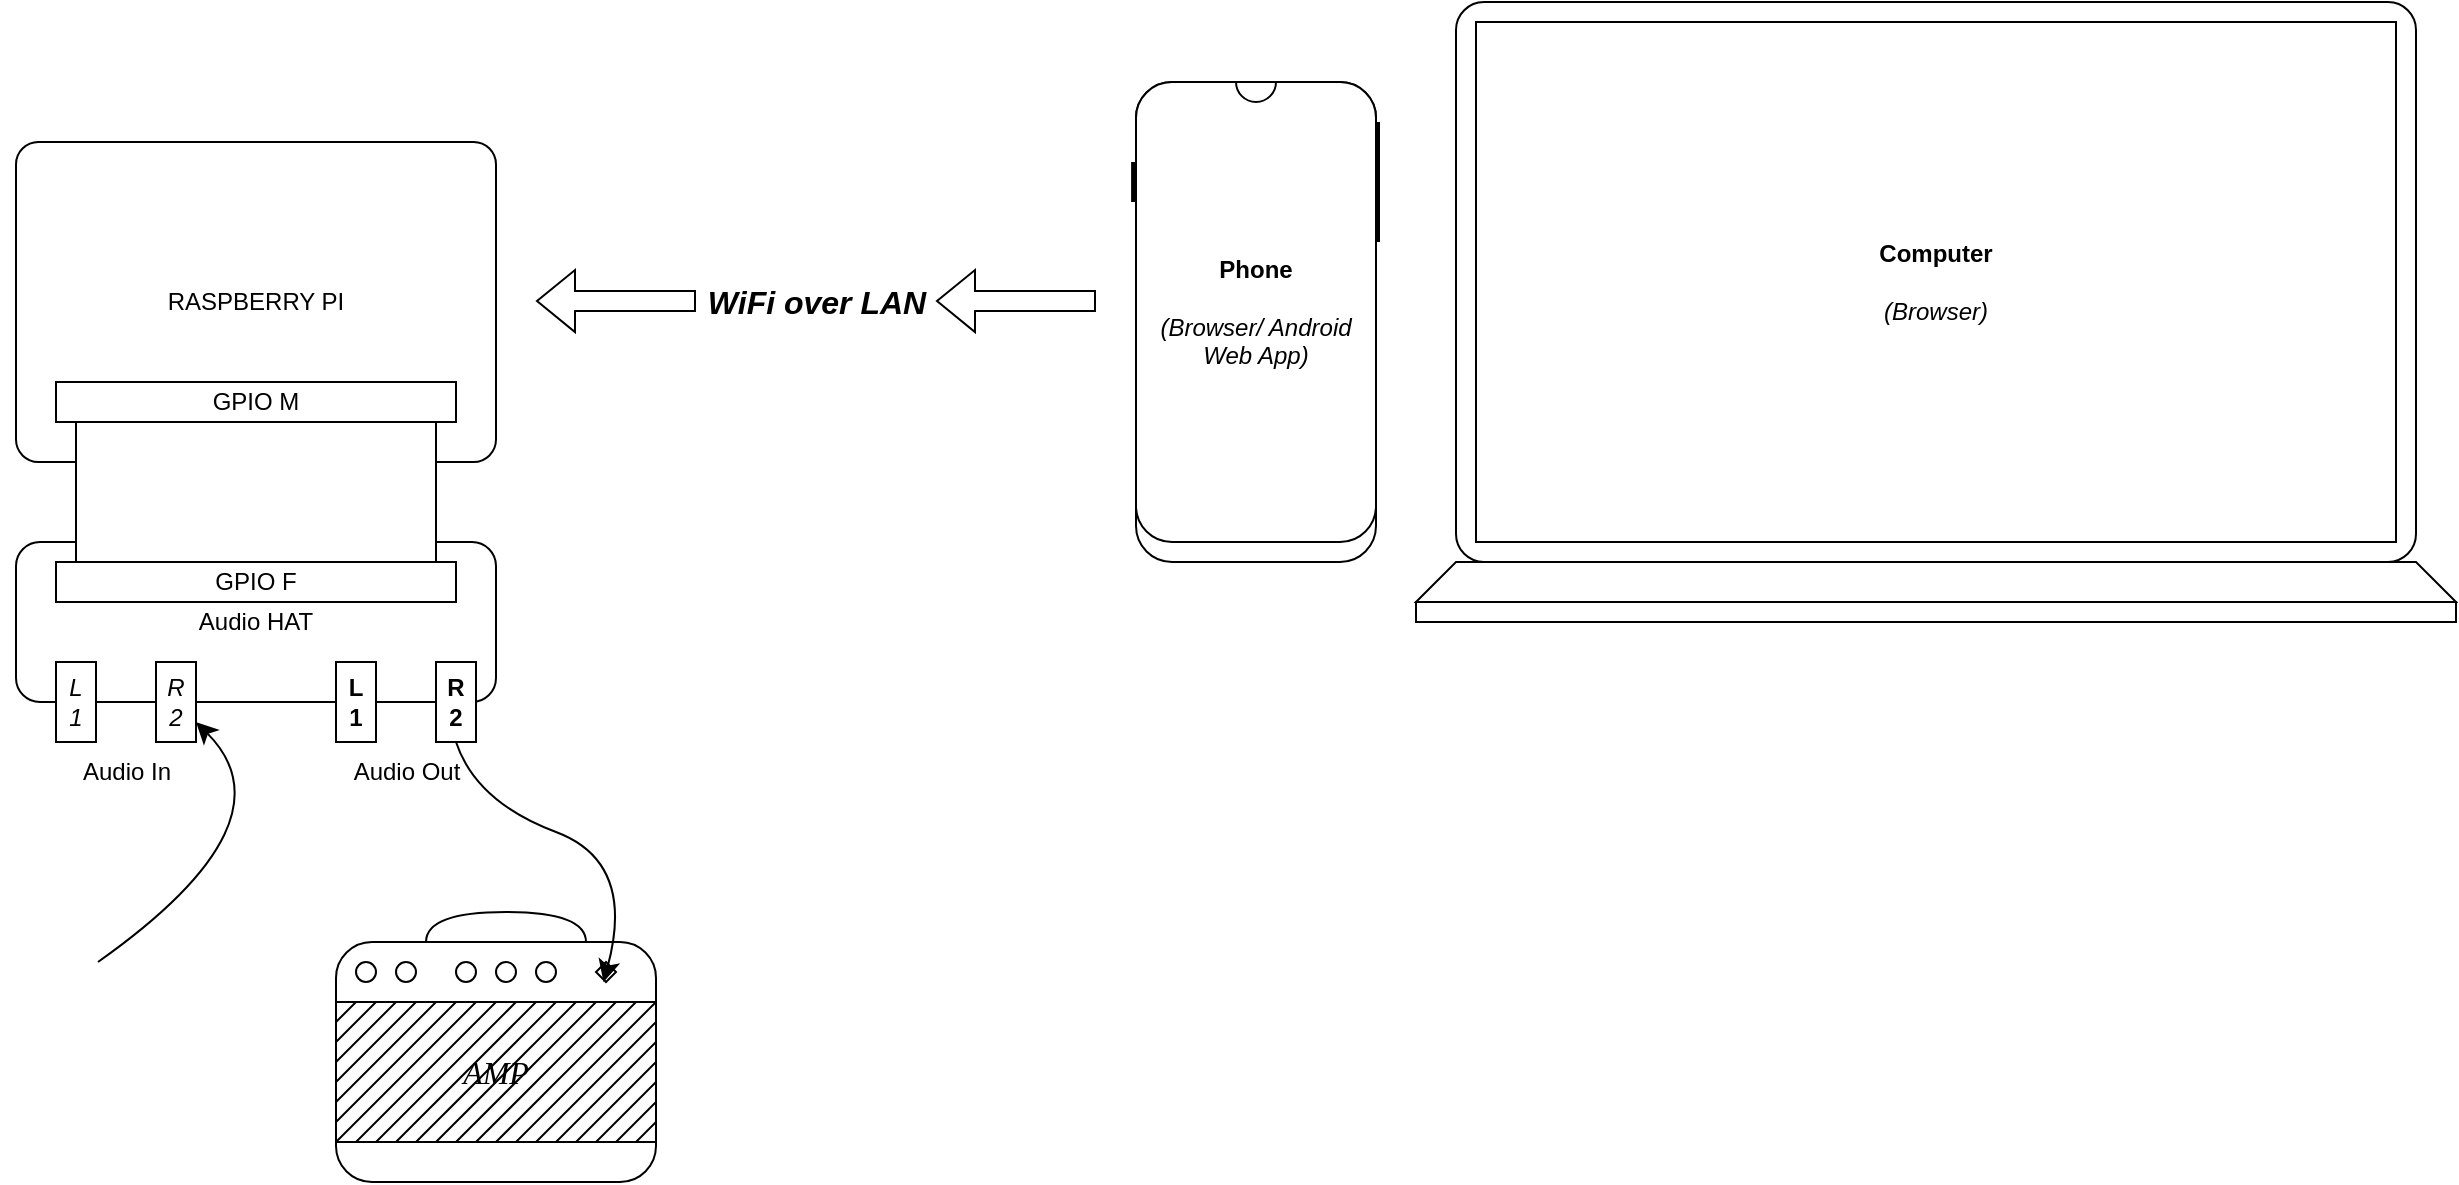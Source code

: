 <mxfile version="21.5.0" type="github">
  <diagram name="Page-1" id="JNGjLCjltGnPscHKivgy">
    <mxGraphModel dx="800" dy="514" grid="1" gridSize="10" guides="1" tooltips="1" connect="1" arrows="1" fold="1" page="1" pageScale="1" pageWidth="100000" pageHeight="100000" math="0" shadow="0">
      <root>
        <mxCell id="0" />
        <mxCell id="1" parent="0" />
        <mxCell id="tTFMm2PpBR3jiCBRk4-_-152" value="RASPBERRY PI" style="rounded=1;whiteSpace=wrap;html=1;arcSize=7;" parent="1" vertex="1">
          <mxGeometry x="9200" y="6080" width="240" height="160" as="geometry" />
        </mxCell>
        <mxCell id="tTFMm2PpBR3jiCBRk4-_-153" value="GPIO M" style="rounded=0;whiteSpace=wrap;html=1;" parent="1" vertex="1">
          <mxGeometry x="9220" y="6200" width="200" height="20" as="geometry" />
        </mxCell>
        <mxCell id="tTFMm2PpBR3jiCBRk4-_-159" value="Audio HAT" style="rounded=1;whiteSpace=wrap;html=1;" parent="1" vertex="1">
          <mxGeometry x="9200" y="6280" width="240" height="80" as="geometry" />
        </mxCell>
        <mxCell id="tTFMm2PpBR3jiCBRk4-_-160" value="GPIO F" style="rounded=0;whiteSpace=wrap;html=1;" parent="1" vertex="1">
          <mxGeometry x="9220" y="6290" width="200" height="20" as="geometry" />
        </mxCell>
        <mxCell id="tTFMm2PpBR3jiCBRk4-_-161" value="" style="rounded=0;whiteSpace=wrap;html=1;" parent="1" vertex="1">
          <mxGeometry x="9230" y="6220" width="180" height="70" as="geometry" />
        </mxCell>
        <mxCell id="tTFMm2PpBR3jiCBRk4-_-176" value="" style="group" parent="1" vertex="1" connectable="0">
          <mxGeometry x="9759.55" y="6050" width="120.45" height="240" as="geometry" />
        </mxCell>
        <mxCell id="tTFMm2PpBR3jiCBRk4-_-167" value="" style="endArrow=none;html=1;rounded=0;strokeWidth=4;" parent="tTFMm2PpBR3jiCBRk4-_-176" edge="1">
          <mxGeometry width="50" height="50" relative="1" as="geometry">
            <mxPoint y="60" as="sourcePoint" />
            <mxPoint y="40" as="targetPoint" />
          </mxGeometry>
        </mxCell>
        <mxCell id="tTFMm2PpBR3jiCBRk4-_-168" value="" style="endArrow=none;html=1;rounded=0;strokeWidth=4;" parent="tTFMm2PpBR3jiCBRk4-_-176" edge="1">
          <mxGeometry width="50" height="50" relative="1" as="geometry">
            <mxPoint x="120.45" y="50" as="sourcePoint" />
            <mxPoint x="120.45" y="20" as="targetPoint" />
          </mxGeometry>
        </mxCell>
        <mxCell id="tTFMm2PpBR3jiCBRk4-_-171" value="" style="endArrow=none;html=1;rounded=0;strokeWidth=4;" parent="tTFMm2PpBR3jiCBRk4-_-176" edge="1">
          <mxGeometry width="50" height="50" relative="1" as="geometry">
            <mxPoint x="120.45" y="80" as="sourcePoint" />
            <mxPoint x="120.45" y="50" as="targetPoint" />
          </mxGeometry>
        </mxCell>
        <mxCell id="tTFMm2PpBR3jiCBRk4-_-169" value="" style="rounded=1;whiteSpace=wrap;html=1;" parent="tTFMm2PpBR3jiCBRk4-_-176" vertex="1">
          <mxGeometry x="0.45" width="120" height="240" as="geometry" />
        </mxCell>
        <mxCell id="tTFMm2PpBR3jiCBRk4-_-170" value="&lt;b&gt;Phone&lt;br&gt;&lt;/b&gt;&lt;br&gt;&lt;i&gt;(Browser/ Android Web App)&lt;/i&gt;" style="rounded=1;whiteSpace=wrap;html=1;" parent="tTFMm2PpBR3jiCBRk4-_-176" vertex="1">
          <mxGeometry x="0.45" width="120" height="230" as="geometry" />
        </mxCell>
        <mxCell id="tTFMm2PpBR3jiCBRk4-_-175" value="" style="verticalLabelPosition=bottom;verticalAlign=top;html=1;shape=mxgraph.basic.half_circle" parent="tTFMm2PpBR3jiCBRk4-_-176" vertex="1">
          <mxGeometry x="50.45" width="20" height="10" as="geometry" />
        </mxCell>
        <mxCell id="tTFMm2PpBR3jiCBRk4-_-177" value="" style="rounded=1;whiteSpace=wrap;html=1;arcSize=5;" parent="1" vertex="1">
          <mxGeometry x="9920" y="6010" width="480" height="280" as="geometry" />
        </mxCell>
        <mxCell id="tTFMm2PpBR3jiCBRk4-_-178" value="&lt;b&gt;Computer&lt;/b&gt;&lt;br&gt;&lt;i&gt;&lt;br&gt;(Browser)&lt;/i&gt;" style="rounded=0;whiteSpace=wrap;html=1;" parent="1" vertex="1">
          <mxGeometry x="9930" y="6020" width="460" height="260" as="geometry" />
        </mxCell>
        <mxCell id="tTFMm2PpBR3jiCBRk4-_-179" value="" style="shape=flexArrow;endArrow=classic;html=1;rounded=0;" parent="1" edge="1">
          <mxGeometry width="50" height="50" relative="1" as="geometry">
            <mxPoint x="9740" y="6159.52" as="sourcePoint" />
            <mxPoint x="9660" y="6159.52" as="targetPoint" />
          </mxGeometry>
        </mxCell>
        <mxCell id="tTFMm2PpBR3jiCBRk4-_-180" value="" style="shape=trapezoid;perimeter=trapezoidPerimeter;whiteSpace=wrap;html=1;fixedSize=1;size=20;" parent="1" vertex="1">
          <mxGeometry x="9900" y="6290" width="520" height="20" as="geometry" />
        </mxCell>
        <mxCell id="tTFMm2PpBR3jiCBRk4-_-183" value="" style="rounded=0;whiteSpace=wrap;html=1;" parent="1" vertex="1">
          <mxGeometry x="9900" y="6310" width="520" height="10" as="geometry" />
        </mxCell>
        <mxCell id="tTFMm2PpBR3jiCBRk4-_-184" value="R&lt;br&gt;2" style="rounded=0;whiteSpace=wrap;html=1;fontStyle=2" parent="1" vertex="1">
          <mxGeometry x="9270" y="6340" width="20" height="40" as="geometry" />
        </mxCell>
        <mxCell id="tTFMm2PpBR3jiCBRk4-_-185" value="L&lt;br&gt;1" style="rounded=0;whiteSpace=wrap;html=1;fontStyle=2" parent="1" vertex="1">
          <mxGeometry x="9220" y="6340" width="20" height="40" as="geometry" />
        </mxCell>
        <mxCell id="tTFMm2PpBR3jiCBRk4-_-187" value="" style="shape=flexArrow;endArrow=classic;html=1;rounded=0;" parent="1" edge="1">
          <mxGeometry width="50" height="50" relative="1" as="geometry">
            <mxPoint x="9540" y="6159.52" as="sourcePoint" />
            <mxPoint x="9460" y="6159.52" as="targetPoint" />
          </mxGeometry>
        </mxCell>
        <mxCell id="tTFMm2PpBR3jiCBRk4-_-191" value="Audio In" style="text;html=1;align=center;verticalAlign=middle;resizable=0;points=[];autosize=1;strokeColor=none;fillColor=none;" parent="1" vertex="1">
          <mxGeometry x="9220" y="6380" width="70" height="30" as="geometry" />
        </mxCell>
        <mxCell id="tTFMm2PpBR3jiCBRk4-_-196" value="R&lt;br&gt;2" style="rounded=0;whiteSpace=wrap;html=1;fontStyle=1" parent="1" vertex="1">
          <mxGeometry x="9410" y="6340" width="20" height="40" as="geometry" />
        </mxCell>
        <mxCell id="tTFMm2PpBR3jiCBRk4-_-197" value="L&lt;br&gt;1" style="rounded=0;whiteSpace=wrap;html=1;fontStyle=1" parent="1" vertex="1">
          <mxGeometry x="9360" y="6340" width="20" height="40" as="geometry" />
        </mxCell>
        <mxCell id="tTFMm2PpBR3jiCBRk4-_-198" value="Audio Out" style="text;html=1;align=center;verticalAlign=middle;resizable=0;points=[];autosize=1;strokeColor=none;fillColor=none;" parent="1" vertex="1">
          <mxGeometry x="9355" y="6380" width="80" height="30" as="geometry" />
        </mxCell>
        <mxCell id="tTFMm2PpBR3jiCBRk4-_-199" value="&lt;b&gt;&lt;i&gt;&lt;font style=&quot;font-size: 16px;&quot;&gt;WiFi over LAN&lt;/font&gt;&lt;/i&gt;&lt;/b&gt;" style="text;html=1;align=center;verticalAlign=middle;resizable=0;points=[];autosize=1;strokeColor=none;fillColor=none;" parent="1" vertex="1">
          <mxGeometry x="9535" y="6145" width="130" height="30" as="geometry" />
        </mxCell>
        <mxCell id="CW2Xi5DzplCQ-nZKGSmb-1" value="" style="rounded=1;whiteSpace=wrap;html=1;fontSize=16;" vertex="1" parent="1">
          <mxGeometry x="9360" y="6480" width="160" height="120" as="geometry" />
        </mxCell>
        <mxCell id="CW2Xi5DzplCQ-nZKGSmb-3" value="&lt;i&gt;&lt;font face=&quot;Times New Roman&quot;&gt;AMP&lt;/font&gt;&lt;/i&gt;" style="rounded=0;whiteSpace=wrap;html=1;fontSize=16;" vertex="1" parent="1">
          <mxGeometry x="9360" y="6510" width="160" height="70" as="geometry" />
        </mxCell>
        <mxCell id="CW2Xi5DzplCQ-nZKGSmb-4" value="" style="ellipse;whiteSpace=wrap;html=1;aspect=fixed;fontSize=16;" vertex="1" parent="1">
          <mxGeometry x="9370" y="6490" width="10" height="10" as="geometry" />
        </mxCell>
        <mxCell id="CW2Xi5DzplCQ-nZKGSmb-5" value="" style="ellipse;whiteSpace=wrap;html=1;aspect=fixed;fontSize=16;" vertex="1" parent="1">
          <mxGeometry x="9390" y="6490" width="10" height="10" as="geometry" />
        </mxCell>
        <mxCell id="CW2Xi5DzplCQ-nZKGSmb-9" value="" style="ellipse;whiteSpace=wrap;html=1;aspect=fixed;fontSize=16;" vertex="1" parent="1">
          <mxGeometry x="9420" y="6490" width="10" height="10" as="geometry" />
        </mxCell>
        <mxCell id="CW2Xi5DzplCQ-nZKGSmb-10" value="" style="ellipse;whiteSpace=wrap;html=1;aspect=fixed;fontSize=16;" vertex="1" parent="1">
          <mxGeometry x="9440" y="6490" width="10" height="10" as="geometry" />
        </mxCell>
        <mxCell id="CW2Xi5DzplCQ-nZKGSmb-11" value="" style="ellipse;whiteSpace=wrap;html=1;aspect=fixed;fontSize=16;" vertex="1" parent="1">
          <mxGeometry x="9460" y="6490" width="10" height="10" as="geometry" />
        </mxCell>
        <mxCell id="CW2Xi5DzplCQ-nZKGSmb-12" value="" style="shape=hexagon;perimeter=hexagonPerimeter2;whiteSpace=wrap;html=1;fixedSize=1;fontSize=16;size=10;" vertex="1" parent="1">
          <mxGeometry x="9490" y="6490" width="10" height="10" as="geometry" />
        </mxCell>
        <mxCell id="CW2Xi5DzplCQ-nZKGSmb-14" value="" style="endArrow=none;html=1;rounded=0;fontSize=12;startSize=8;endSize=8;curved=1;" edge="1" parent="1">
          <mxGeometry width="50" height="50" relative="1" as="geometry">
            <mxPoint x="9360" y="6520" as="sourcePoint" />
            <mxPoint x="9370" y="6510" as="targetPoint" />
          </mxGeometry>
        </mxCell>
        <mxCell id="CW2Xi5DzplCQ-nZKGSmb-15" value="" style="endArrow=none;html=1;rounded=0;fontSize=12;startSize=8;endSize=8;curved=1;" edge="1" parent="1">
          <mxGeometry width="50" height="50" relative="1" as="geometry">
            <mxPoint x="9360" y="6580" as="sourcePoint" />
            <mxPoint x="9430" y="6510" as="targetPoint" />
          </mxGeometry>
        </mxCell>
        <mxCell id="CW2Xi5DzplCQ-nZKGSmb-16" value="" style="endArrow=none;html=1;rounded=0;fontSize=12;startSize=8;endSize=8;curved=1;" edge="1" parent="1">
          <mxGeometry width="50" height="50" relative="1" as="geometry">
            <mxPoint x="9370" y="6580" as="sourcePoint" />
            <mxPoint x="9440" y="6510" as="targetPoint" />
          </mxGeometry>
        </mxCell>
        <mxCell id="CW2Xi5DzplCQ-nZKGSmb-17" value="" style="endArrow=none;html=1;rounded=0;fontSize=12;startSize=8;endSize=8;curved=1;" edge="1" parent="1">
          <mxGeometry width="50" height="50" relative="1" as="geometry">
            <mxPoint x="9380" y="6580" as="sourcePoint" />
            <mxPoint x="9450" y="6510" as="targetPoint" />
          </mxGeometry>
        </mxCell>
        <mxCell id="CW2Xi5DzplCQ-nZKGSmb-18" value="" style="endArrow=none;html=1;rounded=0;fontSize=12;startSize=8;endSize=8;curved=1;" edge="1" parent="1">
          <mxGeometry width="50" height="50" relative="1" as="geometry">
            <mxPoint x="9390" y="6580" as="sourcePoint" />
            <mxPoint x="9460" y="6510" as="targetPoint" />
          </mxGeometry>
        </mxCell>
        <mxCell id="CW2Xi5DzplCQ-nZKGSmb-19" value="" style="endArrow=none;html=1;rounded=0;fontSize=12;startSize=8;endSize=8;curved=1;" edge="1" parent="1">
          <mxGeometry width="50" height="50" relative="1" as="geometry">
            <mxPoint x="9400" y="6580" as="sourcePoint" />
            <mxPoint x="9470" y="6510" as="targetPoint" />
          </mxGeometry>
        </mxCell>
        <mxCell id="CW2Xi5DzplCQ-nZKGSmb-20" value="" style="endArrow=none;html=1;rounded=0;fontSize=12;startSize=8;endSize=8;curved=1;" edge="1" parent="1">
          <mxGeometry width="50" height="50" relative="1" as="geometry">
            <mxPoint x="9410" y="6580" as="sourcePoint" />
            <mxPoint x="9480" y="6510" as="targetPoint" />
          </mxGeometry>
        </mxCell>
        <mxCell id="CW2Xi5DzplCQ-nZKGSmb-21" value="" style="endArrow=none;html=1;rounded=0;fontSize=12;startSize=8;endSize=8;curved=1;" edge="1" parent="1">
          <mxGeometry width="50" height="50" relative="1" as="geometry">
            <mxPoint x="9420" y="6580" as="sourcePoint" />
            <mxPoint x="9490" y="6510" as="targetPoint" />
          </mxGeometry>
        </mxCell>
        <mxCell id="CW2Xi5DzplCQ-nZKGSmb-22" value="" style="endArrow=none;html=1;rounded=0;fontSize=12;startSize=8;endSize=8;curved=1;" edge="1" parent="1">
          <mxGeometry width="50" height="50" relative="1" as="geometry">
            <mxPoint x="9430" y="6580" as="sourcePoint" />
            <mxPoint x="9500" y="6510" as="targetPoint" />
          </mxGeometry>
        </mxCell>
        <mxCell id="CW2Xi5DzplCQ-nZKGSmb-23" value="" style="endArrow=none;html=1;rounded=0;fontSize=12;startSize=8;endSize=8;curved=1;" edge="1" parent="1">
          <mxGeometry width="50" height="50" relative="1" as="geometry">
            <mxPoint x="9440" y="6580" as="sourcePoint" />
            <mxPoint x="9510" y="6510" as="targetPoint" />
          </mxGeometry>
        </mxCell>
        <mxCell id="CW2Xi5DzplCQ-nZKGSmb-24" value="" style="endArrow=none;html=1;rounded=0;fontSize=12;startSize=8;endSize=8;curved=1;" edge="1" parent="1">
          <mxGeometry width="50" height="50" relative="1" as="geometry">
            <mxPoint x="9450" y="6580" as="sourcePoint" />
            <mxPoint x="9520" y="6510" as="targetPoint" />
          </mxGeometry>
        </mxCell>
        <mxCell id="CW2Xi5DzplCQ-nZKGSmb-25" value="" style="endArrow=none;html=1;rounded=0;fontSize=12;startSize=8;endSize=8;curved=1;" edge="1" parent="1">
          <mxGeometry width="50" height="50" relative="1" as="geometry">
            <mxPoint x="9360" y="6570" as="sourcePoint" />
            <mxPoint x="9420" y="6510" as="targetPoint" />
          </mxGeometry>
        </mxCell>
        <mxCell id="CW2Xi5DzplCQ-nZKGSmb-26" value="" style="endArrow=none;html=1;rounded=0;fontSize=12;startSize=8;endSize=8;curved=1;" edge="1" parent="1">
          <mxGeometry width="50" height="50" relative="1" as="geometry">
            <mxPoint x="9460" y="6580" as="sourcePoint" />
            <mxPoint x="9520" y="6520" as="targetPoint" />
          </mxGeometry>
        </mxCell>
        <mxCell id="CW2Xi5DzplCQ-nZKGSmb-27" value="" style="endArrow=none;html=1;rounded=0;fontSize=12;startSize=8;endSize=8;curved=1;" edge="1" parent="1">
          <mxGeometry width="50" height="50" relative="1" as="geometry">
            <mxPoint x="9470" y="6580" as="sourcePoint" />
            <mxPoint x="9520" y="6530" as="targetPoint" />
          </mxGeometry>
        </mxCell>
        <mxCell id="CW2Xi5DzplCQ-nZKGSmb-28" value="" style="endArrow=none;html=1;rounded=0;fontSize=12;startSize=8;endSize=8;curved=1;" edge="1" parent="1">
          <mxGeometry width="50" height="50" relative="1" as="geometry">
            <mxPoint x="9360" y="6560" as="sourcePoint" />
            <mxPoint x="9410" y="6510" as="targetPoint" />
          </mxGeometry>
        </mxCell>
        <mxCell id="CW2Xi5DzplCQ-nZKGSmb-29" value="" style="endArrow=none;html=1;rounded=0;fontSize=12;startSize=8;endSize=8;curved=1;" edge="1" parent="1">
          <mxGeometry width="50" height="50" relative="1" as="geometry">
            <mxPoint x="9480" y="6580" as="sourcePoint" />
            <mxPoint x="9520" y="6540" as="targetPoint" />
          </mxGeometry>
        </mxCell>
        <mxCell id="CW2Xi5DzplCQ-nZKGSmb-30" value="" style="endArrow=none;html=1;rounded=0;fontSize=12;startSize=8;endSize=8;curved=1;" edge="1" parent="1">
          <mxGeometry width="50" height="50" relative="1" as="geometry">
            <mxPoint x="9360" y="6550" as="sourcePoint" />
            <mxPoint x="9400" y="6510" as="targetPoint" />
          </mxGeometry>
        </mxCell>
        <mxCell id="CW2Xi5DzplCQ-nZKGSmb-32" value="" style="endArrow=none;html=1;rounded=0;fontSize=12;startSize=8;endSize=8;curved=1;" edge="1" parent="1">
          <mxGeometry width="50" height="50" relative="1" as="geometry">
            <mxPoint x="9490" y="6580" as="sourcePoint" />
            <mxPoint x="9520" y="6550" as="targetPoint" />
          </mxGeometry>
        </mxCell>
        <mxCell id="CW2Xi5DzplCQ-nZKGSmb-35" value="" style="endArrow=none;html=1;rounded=0;fontSize=12;startSize=8;endSize=8;curved=1;" edge="1" parent="1">
          <mxGeometry width="50" height="50" relative="1" as="geometry">
            <mxPoint x="9360" y="6540" as="sourcePoint" />
            <mxPoint x="9390" y="6510" as="targetPoint" />
          </mxGeometry>
        </mxCell>
        <mxCell id="CW2Xi5DzplCQ-nZKGSmb-37" value="" style="endArrow=none;html=1;rounded=0;fontSize=12;startSize=8;endSize=8;curved=1;" edge="1" parent="1">
          <mxGeometry width="50" height="50" relative="1" as="geometry">
            <mxPoint x="9500" y="6580" as="sourcePoint" />
            <mxPoint x="9520" y="6560" as="targetPoint" />
          </mxGeometry>
        </mxCell>
        <mxCell id="CW2Xi5DzplCQ-nZKGSmb-38" value="" style="endArrow=none;html=1;rounded=0;fontSize=12;startSize=8;endSize=8;curved=1;" edge="1" parent="1">
          <mxGeometry width="50" height="50" relative="1" as="geometry">
            <mxPoint x="9360" y="6530" as="sourcePoint" />
            <mxPoint x="9380" y="6510" as="targetPoint" />
          </mxGeometry>
        </mxCell>
        <mxCell id="CW2Xi5DzplCQ-nZKGSmb-39" value="" style="endArrow=none;html=1;rounded=0;fontSize=12;startSize=8;endSize=8;curved=1;" edge="1" parent="1">
          <mxGeometry width="50" height="50" relative="1" as="geometry">
            <mxPoint x="9510" y="6580" as="sourcePoint" />
            <mxPoint x="9520" y="6570" as="targetPoint" />
          </mxGeometry>
        </mxCell>
        <mxCell id="CW2Xi5DzplCQ-nZKGSmb-93" style="edgeStyle=none;curved=1;rounded=0;orthogonalLoop=1;jettySize=auto;html=1;exitX=0.5;exitY=0;exitDx=0;exitDy=0;entryX=1;entryY=0.75;entryDx=0;entryDy=0;fontSize=12;startSize=8;endSize=8;" edge="1" parent="1" source="CW2Xi5DzplCQ-nZKGSmb-89" target="tTFMm2PpBR3jiCBRk4-_-184">
          <mxGeometry relative="1" as="geometry">
            <Array as="points">
              <mxPoint x="9340" y="6420" />
            </Array>
          </mxGeometry>
        </mxCell>
        <mxCell id="CW2Xi5DzplCQ-nZKGSmb-89" value="" style="shape=image;html=1;verticalAlign=top;verticalLabelPosition=bottom;labelBackgroundColor=#ffffff;imageAspect=0;aspect=fixed;image=https://cdn0.iconfinder.com/data/icons/ie_Bright/128/guitar_white.png;fontSize=16;" vertex="1" parent="1">
          <mxGeometry x="9192" y="6490" width="98" height="98" as="geometry" />
        </mxCell>
        <mxCell id="CW2Xi5DzplCQ-nZKGSmb-90" value="" style="shape=or;whiteSpace=wrap;html=1;fontSize=16;rotation=-90;" vertex="1" parent="1">
          <mxGeometry x="9437.5" y="6432.5" width="15" height="80" as="geometry" />
        </mxCell>
        <mxCell id="CW2Xi5DzplCQ-nZKGSmb-92" value="" style="curved=1;endArrow=classic;html=1;rounded=0;fontSize=12;startSize=8;endSize=8;exitX=0.5;exitY=1;exitDx=0;exitDy=0;entryX=0.375;entryY=1;entryDx=0;entryDy=0;" edge="1" parent="1" source="tTFMm2PpBR3jiCBRk4-_-196" target="CW2Xi5DzplCQ-nZKGSmb-12">
          <mxGeometry width="50" height="50" relative="1" as="geometry">
            <mxPoint x="9600" y="6440" as="sourcePoint" />
            <mxPoint x="9650" y="6390" as="targetPoint" />
            <Array as="points">
              <mxPoint x="9430" y="6410" />
              <mxPoint x="9510" y="6440" />
            </Array>
          </mxGeometry>
        </mxCell>
      </root>
    </mxGraphModel>
  </diagram>
</mxfile>
